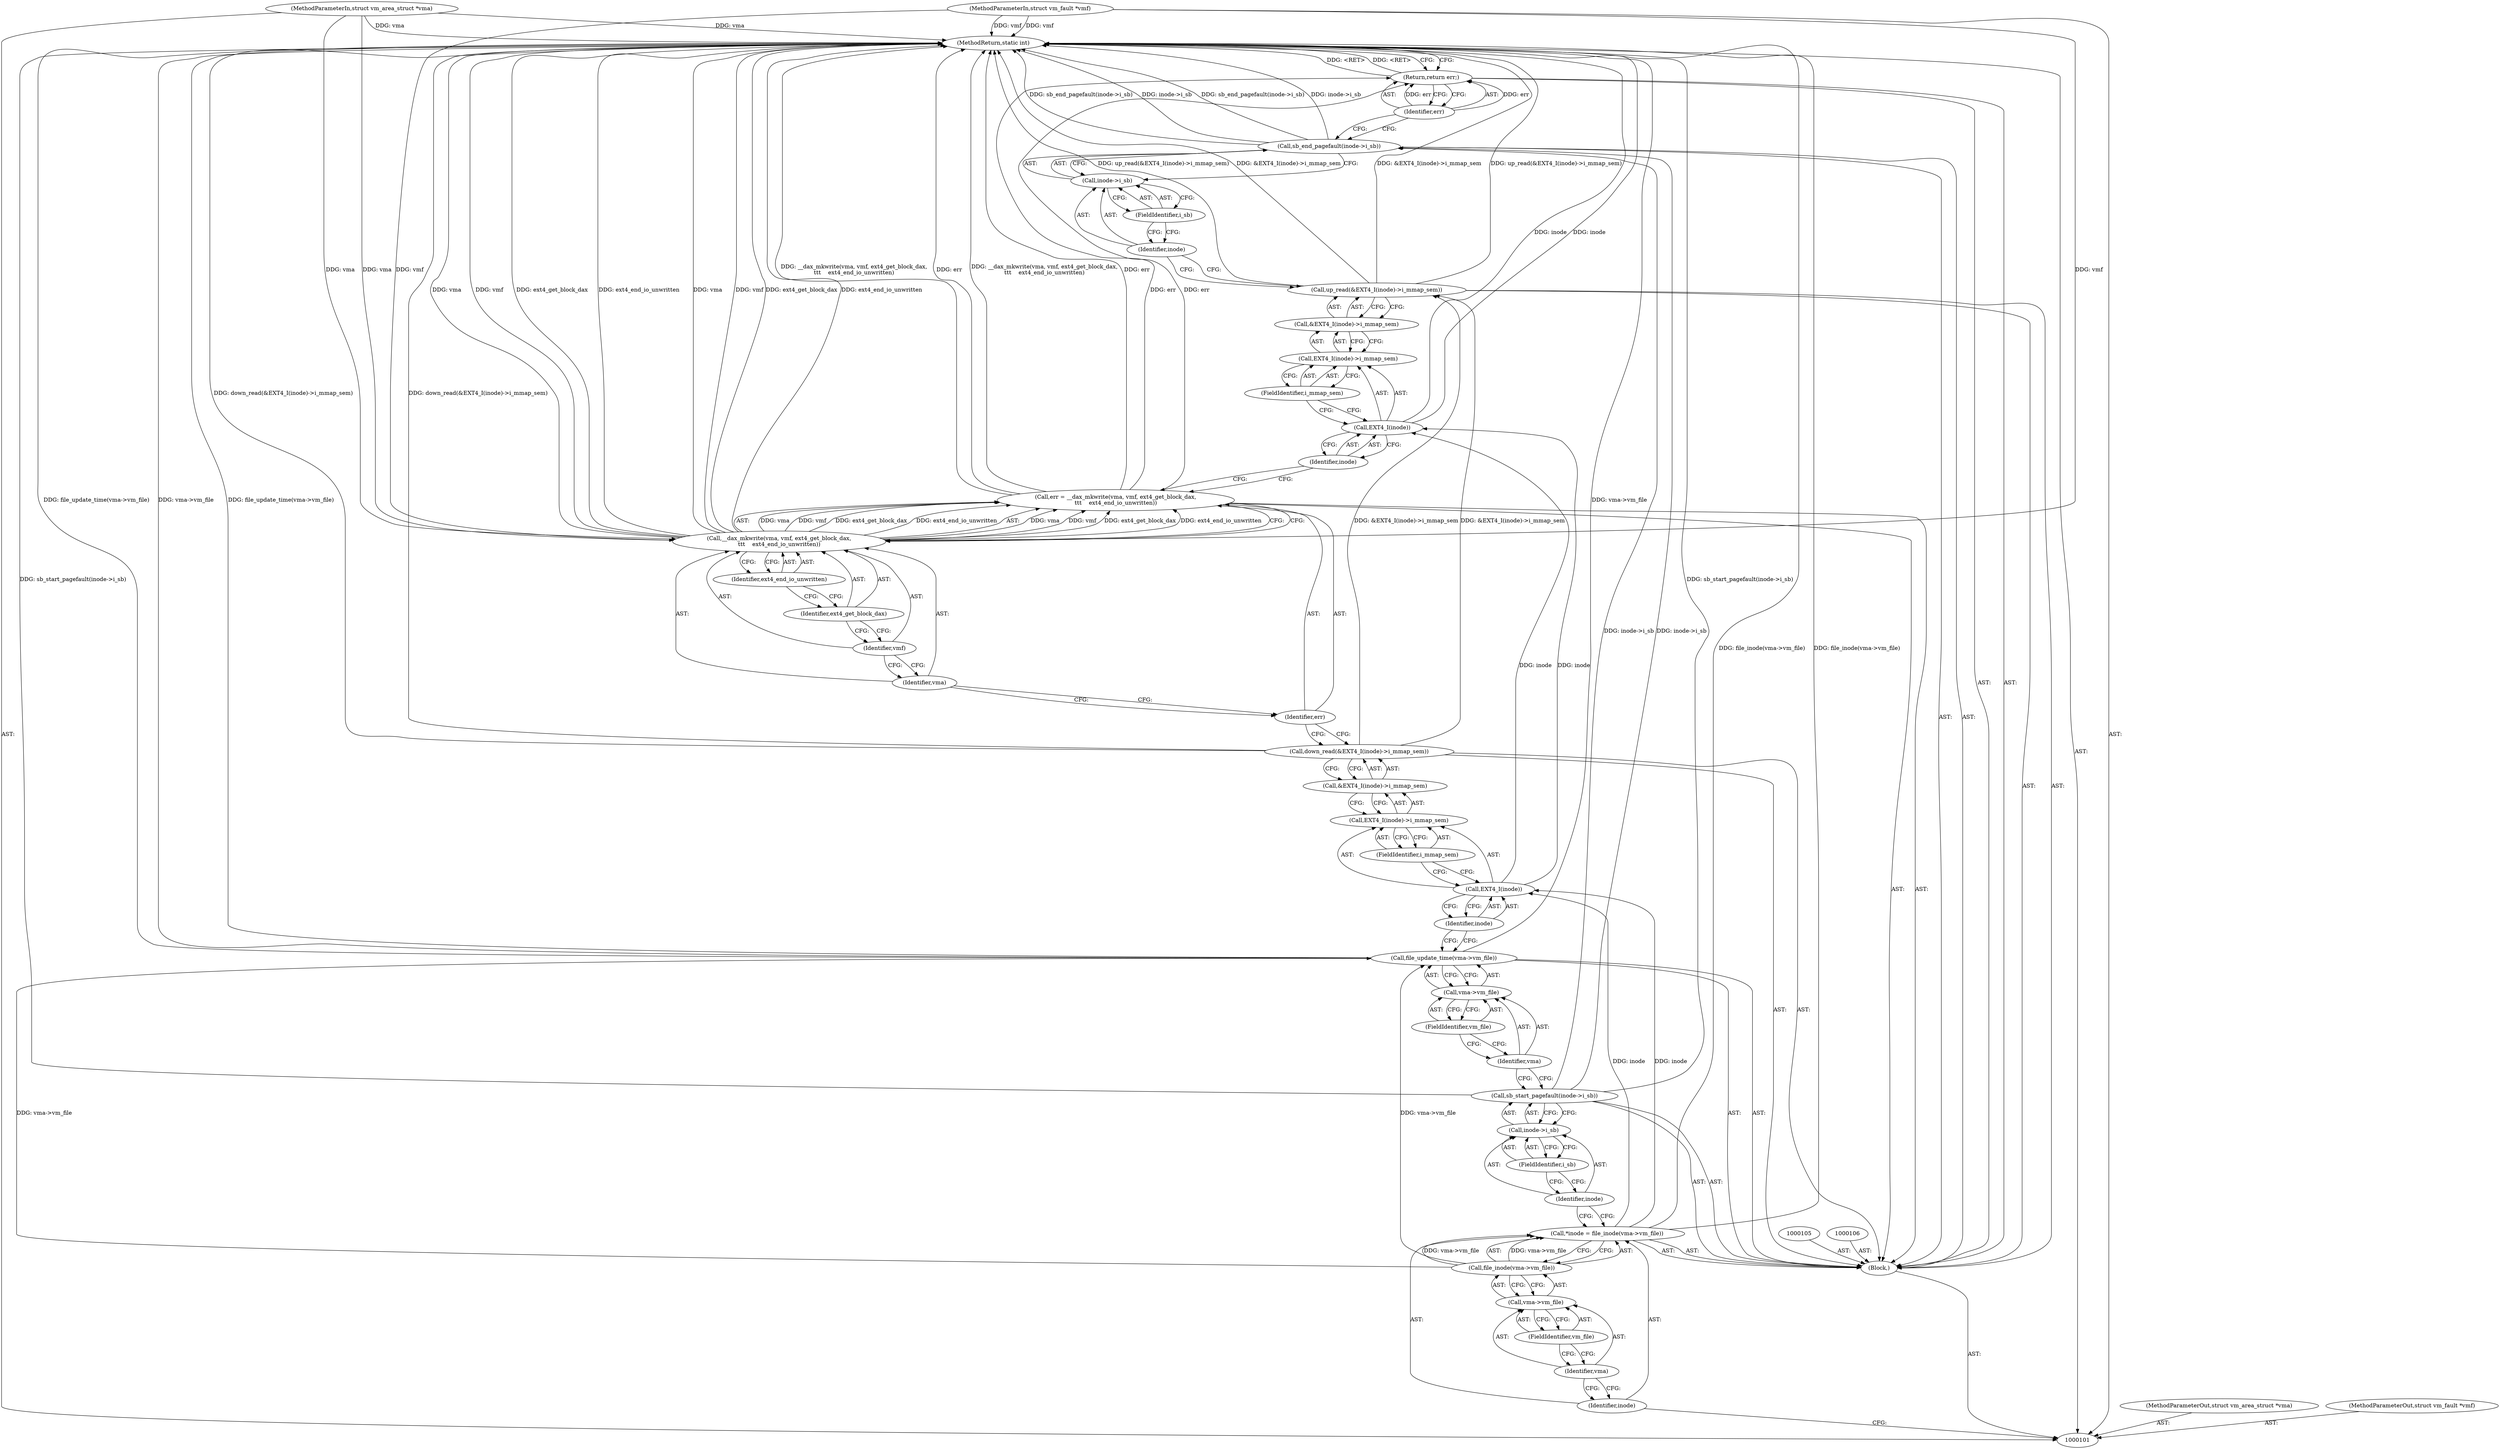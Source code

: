 digraph "0_linux_ea3d7209ca01da209cda6f0dea8be9cc4b7a933b_3" {
"1000146" [label="(MethodReturn,static int)"];
"1000102" [label="(MethodParameterIn,struct vm_area_struct *vma)"];
"1000294" [label="(MethodParameterOut,struct vm_area_struct *vma)"];
"1000103" [label="(MethodParameterIn,struct vm_fault *vmf)"];
"1000295" [label="(MethodParameterOut,struct vm_fault *vmf)"];
"1000133" [label="(Identifier,ext4_end_io_unwritten)"];
"1000134" [label="(Call,up_read(&EXT4_I(inode)->i_mmap_sem))"];
"1000136" [label="(Call,EXT4_I(inode)->i_mmap_sem)"];
"1000137" [label="(Call,EXT4_I(inode))"];
"1000138" [label="(Identifier,inode)"];
"1000139" [label="(FieldIdentifier,i_mmap_sem)"];
"1000135" [label="(Call,&EXT4_I(inode)->i_mmap_sem)"];
"1000140" [label="(Call,sb_end_pagefault(inode->i_sb))"];
"1000141" [label="(Call,inode->i_sb)"];
"1000142" [label="(Identifier,inode)"];
"1000143" [label="(FieldIdentifier,i_sb)"];
"1000144" [label="(Return,return err;)"];
"1000145" [label="(Identifier,err)"];
"1000104" [label="(Block,)"];
"1000107" [label="(Call,*inode = file_inode(vma->vm_file))"];
"1000108" [label="(Identifier,inode)"];
"1000109" [label="(Call,file_inode(vma->vm_file))"];
"1000110" [label="(Call,vma->vm_file)"];
"1000111" [label="(Identifier,vma)"];
"1000112" [label="(FieldIdentifier,vm_file)"];
"1000113" [label="(Call,sb_start_pagefault(inode->i_sb))"];
"1000114" [label="(Call,inode->i_sb)"];
"1000115" [label="(Identifier,inode)"];
"1000116" [label="(FieldIdentifier,i_sb)"];
"1000117" [label="(Call,file_update_time(vma->vm_file))"];
"1000118" [label="(Call,vma->vm_file)"];
"1000119" [label="(Identifier,vma)"];
"1000120" [label="(FieldIdentifier,vm_file)"];
"1000121" [label="(Call,down_read(&EXT4_I(inode)->i_mmap_sem))"];
"1000122" [label="(Call,&EXT4_I(inode)->i_mmap_sem)"];
"1000123" [label="(Call,EXT4_I(inode)->i_mmap_sem)"];
"1000124" [label="(Call,EXT4_I(inode))"];
"1000125" [label="(Identifier,inode)"];
"1000126" [label="(FieldIdentifier,i_mmap_sem)"];
"1000127" [label="(Call,err = __dax_mkwrite(vma, vmf, ext4_get_block_dax,\n\t\t\t    ext4_end_io_unwritten))"];
"1000128" [label="(Identifier,err)"];
"1000130" [label="(Identifier,vma)"];
"1000131" [label="(Identifier,vmf)"];
"1000132" [label="(Identifier,ext4_get_block_dax)"];
"1000129" [label="(Call,__dax_mkwrite(vma, vmf, ext4_get_block_dax,\n\t\t\t    ext4_end_io_unwritten))"];
"1000146" -> "1000101"  [label="AST: "];
"1000146" -> "1000144"  [label="CFG: "];
"1000144" -> "1000146"  [label="DDG: <RET>"];
"1000117" -> "1000146"  [label="DDG: file_update_time(vma->vm_file)"];
"1000117" -> "1000146"  [label="DDG: vma->vm_file"];
"1000129" -> "1000146"  [label="DDG: vma"];
"1000129" -> "1000146"  [label="DDG: vmf"];
"1000129" -> "1000146"  [label="DDG: ext4_get_block_dax"];
"1000129" -> "1000146"  [label="DDG: ext4_end_io_unwritten"];
"1000140" -> "1000146"  [label="DDG: sb_end_pagefault(inode->i_sb)"];
"1000140" -> "1000146"  [label="DDG: inode->i_sb"];
"1000121" -> "1000146"  [label="DDG: down_read(&EXT4_I(inode)->i_mmap_sem)"];
"1000127" -> "1000146"  [label="DDG: __dax_mkwrite(vma, vmf, ext4_get_block_dax,\n\t\t\t    ext4_end_io_unwritten)"];
"1000127" -> "1000146"  [label="DDG: err"];
"1000103" -> "1000146"  [label="DDG: vmf"];
"1000134" -> "1000146"  [label="DDG: up_read(&EXT4_I(inode)->i_mmap_sem)"];
"1000134" -> "1000146"  [label="DDG: &EXT4_I(inode)->i_mmap_sem"];
"1000102" -> "1000146"  [label="DDG: vma"];
"1000113" -> "1000146"  [label="DDG: sb_start_pagefault(inode->i_sb)"];
"1000137" -> "1000146"  [label="DDG: inode"];
"1000107" -> "1000146"  [label="DDG: file_inode(vma->vm_file)"];
"1000102" -> "1000101"  [label="AST: "];
"1000102" -> "1000146"  [label="DDG: vma"];
"1000102" -> "1000129"  [label="DDG: vma"];
"1000294" -> "1000101"  [label="AST: "];
"1000103" -> "1000101"  [label="AST: "];
"1000103" -> "1000146"  [label="DDG: vmf"];
"1000103" -> "1000129"  [label="DDG: vmf"];
"1000295" -> "1000101"  [label="AST: "];
"1000133" -> "1000129"  [label="AST: "];
"1000133" -> "1000132"  [label="CFG: "];
"1000129" -> "1000133"  [label="CFG: "];
"1000134" -> "1000104"  [label="AST: "];
"1000134" -> "1000135"  [label="CFG: "];
"1000135" -> "1000134"  [label="AST: "];
"1000142" -> "1000134"  [label="CFG: "];
"1000134" -> "1000146"  [label="DDG: up_read(&EXT4_I(inode)->i_mmap_sem)"];
"1000134" -> "1000146"  [label="DDG: &EXT4_I(inode)->i_mmap_sem"];
"1000121" -> "1000134"  [label="DDG: &EXT4_I(inode)->i_mmap_sem"];
"1000136" -> "1000135"  [label="AST: "];
"1000136" -> "1000139"  [label="CFG: "];
"1000137" -> "1000136"  [label="AST: "];
"1000139" -> "1000136"  [label="AST: "];
"1000135" -> "1000136"  [label="CFG: "];
"1000137" -> "1000136"  [label="AST: "];
"1000137" -> "1000138"  [label="CFG: "];
"1000138" -> "1000137"  [label="AST: "];
"1000139" -> "1000137"  [label="CFG: "];
"1000137" -> "1000146"  [label="DDG: inode"];
"1000124" -> "1000137"  [label="DDG: inode"];
"1000138" -> "1000137"  [label="AST: "];
"1000138" -> "1000127"  [label="CFG: "];
"1000137" -> "1000138"  [label="CFG: "];
"1000139" -> "1000136"  [label="AST: "];
"1000139" -> "1000137"  [label="CFG: "];
"1000136" -> "1000139"  [label="CFG: "];
"1000135" -> "1000134"  [label="AST: "];
"1000135" -> "1000136"  [label="CFG: "];
"1000136" -> "1000135"  [label="AST: "];
"1000134" -> "1000135"  [label="CFG: "];
"1000140" -> "1000104"  [label="AST: "];
"1000140" -> "1000141"  [label="CFG: "];
"1000141" -> "1000140"  [label="AST: "];
"1000145" -> "1000140"  [label="CFG: "];
"1000140" -> "1000146"  [label="DDG: sb_end_pagefault(inode->i_sb)"];
"1000140" -> "1000146"  [label="DDG: inode->i_sb"];
"1000113" -> "1000140"  [label="DDG: inode->i_sb"];
"1000141" -> "1000140"  [label="AST: "];
"1000141" -> "1000143"  [label="CFG: "];
"1000142" -> "1000141"  [label="AST: "];
"1000143" -> "1000141"  [label="AST: "];
"1000140" -> "1000141"  [label="CFG: "];
"1000142" -> "1000141"  [label="AST: "];
"1000142" -> "1000134"  [label="CFG: "];
"1000143" -> "1000142"  [label="CFG: "];
"1000143" -> "1000141"  [label="AST: "];
"1000143" -> "1000142"  [label="CFG: "];
"1000141" -> "1000143"  [label="CFG: "];
"1000144" -> "1000104"  [label="AST: "];
"1000144" -> "1000145"  [label="CFG: "];
"1000145" -> "1000144"  [label="AST: "];
"1000146" -> "1000144"  [label="CFG: "];
"1000144" -> "1000146"  [label="DDG: <RET>"];
"1000145" -> "1000144"  [label="DDG: err"];
"1000127" -> "1000144"  [label="DDG: err"];
"1000145" -> "1000144"  [label="AST: "];
"1000145" -> "1000140"  [label="CFG: "];
"1000144" -> "1000145"  [label="CFG: "];
"1000145" -> "1000144"  [label="DDG: err"];
"1000104" -> "1000101"  [label="AST: "];
"1000105" -> "1000104"  [label="AST: "];
"1000106" -> "1000104"  [label="AST: "];
"1000107" -> "1000104"  [label="AST: "];
"1000113" -> "1000104"  [label="AST: "];
"1000117" -> "1000104"  [label="AST: "];
"1000121" -> "1000104"  [label="AST: "];
"1000127" -> "1000104"  [label="AST: "];
"1000134" -> "1000104"  [label="AST: "];
"1000140" -> "1000104"  [label="AST: "];
"1000144" -> "1000104"  [label="AST: "];
"1000107" -> "1000104"  [label="AST: "];
"1000107" -> "1000109"  [label="CFG: "];
"1000108" -> "1000107"  [label="AST: "];
"1000109" -> "1000107"  [label="AST: "];
"1000115" -> "1000107"  [label="CFG: "];
"1000107" -> "1000146"  [label="DDG: file_inode(vma->vm_file)"];
"1000109" -> "1000107"  [label="DDG: vma->vm_file"];
"1000107" -> "1000124"  [label="DDG: inode"];
"1000108" -> "1000107"  [label="AST: "];
"1000108" -> "1000101"  [label="CFG: "];
"1000111" -> "1000108"  [label="CFG: "];
"1000109" -> "1000107"  [label="AST: "];
"1000109" -> "1000110"  [label="CFG: "];
"1000110" -> "1000109"  [label="AST: "];
"1000107" -> "1000109"  [label="CFG: "];
"1000109" -> "1000107"  [label="DDG: vma->vm_file"];
"1000109" -> "1000117"  [label="DDG: vma->vm_file"];
"1000110" -> "1000109"  [label="AST: "];
"1000110" -> "1000112"  [label="CFG: "];
"1000111" -> "1000110"  [label="AST: "];
"1000112" -> "1000110"  [label="AST: "];
"1000109" -> "1000110"  [label="CFG: "];
"1000111" -> "1000110"  [label="AST: "];
"1000111" -> "1000108"  [label="CFG: "];
"1000112" -> "1000111"  [label="CFG: "];
"1000112" -> "1000110"  [label="AST: "];
"1000112" -> "1000111"  [label="CFG: "];
"1000110" -> "1000112"  [label="CFG: "];
"1000113" -> "1000104"  [label="AST: "];
"1000113" -> "1000114"  [label="CFG: "];
"1000114" -> "1000113"  [label="AST: "];
"1000119" -> "1000113"  [label="CFG: "];
"1000113" -> "1000146"  [label="DDG: sb_start_pagefault(inode->i_sb)"];
"1000113" -> "1000140"  [label="DDG: inode->i_sb"];
"1000114" -> "1000113"  [label="AST: "];
"1000114" -> "1000116"  [label="CFG: "];
"1000115" -> "1000114"  [label="AST: "];
"1000116" -> "1000114"  [label="AST: "];
"1000113" -> "1000114"  [label="CFG: "];
"1000115" -> "1000114"  [label="AST: "];
"1000115" -> "1000107"  [label="CFG: "];
"1000116" -> "1000115"  [label="CFG: "];
"1000116" -> "1000114"  [label="AST: "];
"1000116" -> "1000115"  [label="CFG: "];
"1000114" -> "1000116"  [label="CFG: "];
"1000117" -> "1000104"  [label="AST: "];
"1000117" -> "1000118"  [label="CFG: "];
"1000118" -> "1000117"  [label="AST: "];
"1000125" -> "1000117"  [label="CFG: "];
"1000117" -> "1000146"  [label="DDG: file_update_time(vma->vm_file)"];
"1000117" -> "1000146"  [label="DDG: vma->vm_file"];
"1000109" -> "1000117"  [label="DDG: vma->vm_file"];
"1000118" -> "1000117"  [label="AST: "];
"1000118" -> "1000120"  [label="CFG: "];
"1000119" -> "1000118"  [label="AST: "];
"1000120" -> "1000118"  [label="AST: "];
"1000117" -> "1000118"  [label="CFG: "];
"1000119" -> "1000118"  [label="AST: "];
"1000119" -> "1000113"  [label="CFG: "];
"1000120" -> "1000119"  [label="CFG: "];
"1000120" -> "1000118"  [label="AST: "];
"1000120" -> "1000119"  [label="CFG: "];
"1000118" -> "1000120"  [label="CFG: "];
"1000121" -> "1000104"  [label="AST: "];
"1000121" -> "1000122"  [label="CFG: "];
"1000122" -> "1000121"  [label="AST: "];
"1000128" -> "1000121"  [label="CFG: "];
"1000121" -> "1000146"  [label="DDG: down_read(&EXT4_I(inode)->i_mmap_sem)"];
"1000121" -> "1000134"  [label="DDG: &EXT4_I(inode)->i_mmap_sem"];
"1000122" -> "1000121"  [label="AST: "];
"1000122" -> "1000123"  [label="CFG: "];
"1000123" -> "1000122"  [label="AST: "];
"1000121" -> "1000122"  [label="CFG: "];
"1000123" -> "1000122"  [label="AST: "];
"1000123" -> "1000126"  [label="CFG: "];
"1000124" -> "1000123"  [label="AST: "];
"1000126" -> "1000123"  [label="AST: "];
"1000122" -> "1000123"  [label="CFG: "];
"1000124" -> "1000123"  [label="AST: "];
"1000124" -> "1000125"  [label="CFG: "];
"1000125" -> "1000124"  [label="AST: "];
"1000126" -> "1000124"  [label="CFG: "];
"1000107" -> "1000124"  [label="DDG: inode"];
"1000124" -> "1000137"  [label="DDG: inode"];
"1000125" -> "1000124"  [label="AST: "];
"1000125" -> "1000117"  [label="CFG: "];
"1000124" -> "1000125"  [label="CFG: "];
"1000126" -> "1000123"  [label="AST: "];
"1000126" -> "1000124"  [label="CFG: "];
"1000123" -> "1000126"  [label="CFG: "];
"1000127" -> "1000104"  [label="AST: "];
"1000127" -> "1000129"  [label="CFG: "];
"1000128" -> "1000127"  [label="AST: "];
"1000129" -> "1000127"  [label="AST: "];
"1000138" -> "1000127"  [label="CFG: "];
"1000127" -> "1000146"  [label="DDG: __dax_mkwrite(vma, vmf, ext4_get_block_dax,\n\t\t\t    ext4_end_io_unwritten)"];
"1000127" -> "1000146"  [label="DDG: err"];
"1000129" -> "1000127"  [label="DDG: vma"];
"1000129" -> "1000127"  [label="DDG: vmf"];
"1000129" -> "1000127"  [label="DDG: ext4_get_block_dax"];
"1000129" -> "1000127"  [label="DDG: ext4_end_io_unwritten"];
"1000127" -> "1000144"  [label="DDG: err"];
"1000128" -> "1000127"  [label="AST: "];
"1000128" -> "1000121"  [label="CFG: "];
"1000130" -> "1000128"  [label="CFG: "];
"1000130" -> "1000129"  [label="AST: "];
"1000130" -> "1000128"  [label="CFG: "];
"1000131" -> "1000130"  [label="CFG: "];
"1000131" -> "1000129"  [label="AST: "];
"1000131" -> "1000130"  [label="CFG: "];
"1000132" -> "1000131"  [label="CFG: "];
"1000132" -> "1000129"  [label="AST: "];
"1000132" -> "1000131"  [label="CFG: "];
"1000133" -> "1000132"  [label="CFG: "];
"1000129" -> "1000127"  [label="AST: "];
"1000129" -> "1000133"  [label="CFG: "];
"1000130" -> "1000129"  [label="AST: "];
"1000131" -> "1000129"  [label="AST: "];
"1000132" -> "1000129"  [label="AST: "];
"1000133" -> "1000129"  [label="AST: "];
"1000127" -> "1000129"  [label="CFG: "];
"1000129" -> "1000146"  [label="DDG: vma"];
"1000129" -> "1000146"  [label="DDG: vmf"];
"1000129" -> "1000146"  [label="DDG: ext4_get_block_dax"];
"1000129" -> "1000146"  [label="DDG: ext4_end_io_unwritten"];
"1000129" -> "1000127"  [label="DDG: vma"];
"1000129" -> "1000127"  [label="DDG: vmf"];
"1000129" -> "1000127"  [label="DDG: ext4_get_block_dax"];
"1000129" -> "1000127"  [label="DDG: ext4_end_io_unwritten"];
"1000102" -> "1000129"  [label="DDG: vma"];
"1000103" -> "1000129"  [label="DDG: vmf"];
}
